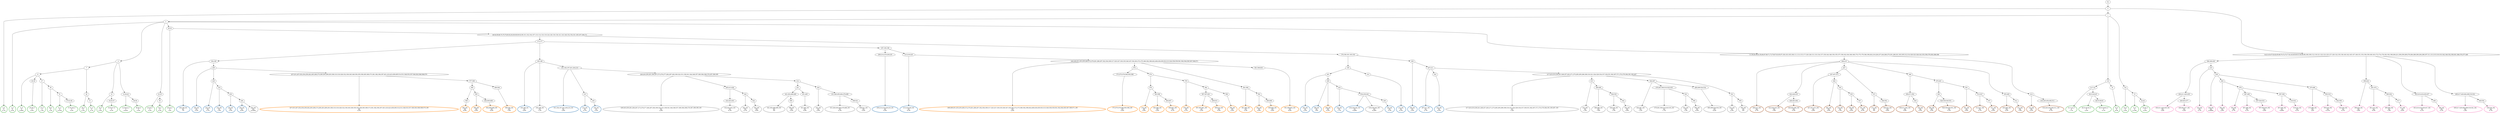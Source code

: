 digraph T {
	{
		rank=same
		279 [penwidth=3,colorscheme=set19,color=3,label="0_P\nP\n5.1%"]
		276 [penwidth=3,colorscheme=set19,color=3,label="2_P\nP\n4.5%"]
		272 [penwidth=3,colorscheme=set19,color=3,label="13_P\nP\n0.98%"]
		270 [penwidth=3,colorscheme=set19,color=3,label="20;39_P\nP\n5.6%"]
		268 [penwidth=3,colorscheme=set19,color=3,label="27_P\nP\n1.4%"]
		266 [penwidth=3,colorscheme=set19,color=3,label="38_P\nP\n1.2%"]
		264 [penwidth=3,colorscheme=set19,color=3,label="51_P\nP\n0.53%"]
		262 [penwidth=3,colorscheme=set19,color=3,label="57;61;64_P\nP\n5.4%"]
		260 [penwidth=3,colorscheme=set19,color=3,label="26_P\nP\n2.3%"]
		258 [penwidth=3,colorscheme=set19,color=3,label="31_P\nP\n5.1%"]
		256 [penwidth=3,colorscheme=set19,color=3,label="10_P\nP\n2.4%"]
		254 [penwidth=3,colorscheme=set19,color=3,label="19;25;37_P\nP\n9.3%"]
		252 [penwidth=3,colorscheme=set19,color=3,label="12;36;42_P\nP\n0.62%"]
		250 [penwidth=3,colorscheme=set19,color=3,label="46;56_P\nP\n5.4%"]
		248 [penwidth=3,colorscheme=set19,color=3,label="23;35_P\nP\n5.2%"]
		246 [penwidth=3,colorscheme=set19,color=3,label="50_P\nP\n5.2%"]
		244 [penwidth=3,colorscheme=set19,color=3,label="29;34_P\nP\n12%"]
		241 [penwidth=3,colorscheme=set19,color=3,label="9;17;22_P\nP\n1.7%"]
		239 [penwidth=3,colorscheme=set19,color=3,label="28;33;40;45_P\nP\n2.4%"]
		237 [penwidth=3,colorscheme=set19,color=3,label="48;53;58;63_P\nP\n5.1%"]
		235 [penwidth=3,colorscheme=set19,color=3,label="16_P\nP\n6.5%"]
		233 [penwidth=3,colorscheme=set19,color=3,label="5;8_P\nP\n5.4%"]
		231 [penwidth=3,colorscheme=set19,color=3,label="15_P\nP\n0.19%"]
		229 [penwidth=3,colorscheme=set19,color=3,label="32;44_P\nP\n6.4%"]
		225 [penwidth=3,colorscheme=set19,color=2,label="184;189_M1\nM1\n7%"]
		223 [penwidth=3,colorscheme=set19,color=2,label="205_M1\nM1\n5.2%"]
		221 [penwidth=3,colorscheme=set19,color=2,label="220_M1\nM1\n3.1%"]
		219 [penwidth=3,colorscheme=set19,color=2,label="232_M1\nM1\n1.6%"]
		217 [penwidth=3,colorscheme=set19,color=2,label="236_M1\nM1\n3.5%"]
		215 [penwidth=3,colorscheme=set19,color=2,label="240_M1\nM1\n6.6%"]
		213 [penwidth=3,colorscheme=set19,color=2,label="185;188_M1\nM1\n4.8%"]
		211 [penwidth=3,colorscheme=set19,color=2,label="191;194;197;201;204;210_M1\nM1\n3.9%"]
		209 [penwidth=3,colorscheme=set19,color=2,label="215_M1\nM1\n4.1%"]
		207 [penwidth=3,colorscheme=set19,color=2,label="230_M1\nM1\n5.2%"]
		204 [penwidth=3,colorscheme=set19,color=2,label="209;214;219;229;235_M1\nM1\n5.5%"]
		202 [penwidth=3,colorscheme=set19,color=2,label="213;218;225_M1\nM1\n6.3%"]
		198 [penwidth=3,colorscheme=set19,color=2,label="203_M1\nM1\n2.2%"]
		196 [penwidth=3,colorscheme=set19,color=2,label="208_M1\nM1\n15%"]
		194 [penwidth=3,colorscheme=set19,color=2,label="224_M1\nM1\n1.1%"]
		192 [penwidth=3,colorscheme=set19,color=2,label="234;239;242_M1\nM1\n0.49%"]
		190 [penwidth=3,colorscheme=set19,color=2,label="245_M1\nM1\n5.3%"]
		188 [penwidth=3,colorscheme=set19,color=2,label="212_M1\nM1\n6.3%"]
		186 [penwidth=3,colorscheme=set19,color=2,label="200_M1\nM1\n3.4%"]
		184 [penwidth=3,colorscheme=set19,color=2,label="207;211_M1\nM1\n2.7%"]
		182 [penwidth=3,colorscheme=set19,color=2,label="222_M1\nM1\n6.5%"]
		178 [penwidth=3,colorscheme=set19,color=8,label="404;411;420;439_M2\nM2\n3.6%"]
		176 [penwidth=3,colorscheme=set19,color=8,label="449;463;477_M2\nM2\n5.4%"]
		174 [penwidth=3,colorscheme=set19,color=8,label="419_M2\nM2\n4.1%"]
		172 [penwidth=3,colorscheme=set19,color=8,label="438_M2\nM2\n0.068%"]
		170 [penwidth=3,colorscheme=set19,color=8,label="462_M2\nM2\n2.8%"]
		168 [penwidth=3,colorscheme=set19,color=8,label="476_M2\nM2\n4.7%"]
		166 [penwidth=3,colorscheme=set19,color=8,label="487;498_M2\nM2\n4.1%"]
		164 [penwidth=3,colorscheme=set19,color=8,label="507;520;533_M2\nM2\n5.9%"]
		162 [penwidth=3,colorscheme=set19,color=8,label="497;506_M2\nM2\n0.89%"]
		160 [penwidth=3,colorscheme=set19,color=8,label="519;532_M2\nM2\n8.1%"]
		158 [penwidth=3,colorscheme=set19,color=8,label="475;486_M2\nM2\n12%"]
		156 [penwidth=3,colorscheme=set19,color=8,label="505;518_M2\nM2\n0.31%"]
		154 [penwidth=3,colorscheme=set19,color=8,label="542;550_M2\nM2\n8.1%"]
		152 [penwidth=3,colorscheme=set19,color=8,label="399;424_M2\nM2\n3.8%"]
		150 [penwidth=3,colorscheme=set19,color=8,label="461;474_M2\nM2\n9.5%"]
		148 [penwidth=3,colorscheme=set19,color=8,label="485;504_M2\nM2\n1.9%"]
		146 [penwidth=3,colorscheme=set19,color=8,label="517_M2\nM2\n8.4%"]
		144 [penwidth=3,colorscheme=set19,color=8,label="403;410;418;430;437_M2\nM2\n4.1%"]
		142 [penwidth=3,colorscheme=set19,color=8,label="460_M2\nM2\n5.1%"]
		140 [penwidth=3,colorscheme=set19,color=8,label="409;417;429;484;496;516;541_M2\nM2\n1.8%"]
		138 [penwidth=3,colorscheme=set19,color=8,label="549;554_M2\nM2\n5.7%"]
		137 [penwidth=3,colorscheme=set19,color=9,label="240_M3\nM3\n0.036%"]
		136 [penwidth=3,colorscheme=set19,color=9,label="185;188_M3\nM3\n1.2%"]
		134 [penwidth=3,colorscheme=set19,color=9,label="226;243;250;261;264;267;273;276;277;282;287;292;300;322;331;338;341;344;348;357;360;364;368;376;387;390;395_M3\nM3\n2.8%"]
		131 [penwidth=3,colorscheme=set19,color=9,label="432;443;453_M3\nM3\n6.3%"]
		129 [penwidth=3,colorscheme=set19,color=9,label="442_M3\nM3\n4.1%"]
		127 [penwidth=3,colorscheme=set19,color=9,label="522_M3\nM3\n5.8%"]
		123 [penwidth=3,colorscheme=set19,color=9,label="441;452;466;489_M3\nM3\n5%"]
		121 [penwidth=3,colorscheme=set19,color=9,label="509_M3\nM3\n5.4%"]
		119 [penwidth=3,colorscheme=set19,color=9,label="451;465_M3\nM3\n5.9%"]
		117 [penwidth=3,colorscheme=set19,color=9,label="425_M3\nM3\n2.6%"]
		115 [penwidth=3,colorscheme=set19,color=9,label="431;440;450;464;478;488_M3\nM3\n4.3%"]
		113 [penwidth=3,colorscheme=set19,color=9,label="508;521_M3\nM3\n5.4%"]
		112 [penwidth=3,colorscheme=set19,color=9,label="234;239;242_M3\nM3\n0.29%"]
		110 [penwidth=3,colorscheme=set19,color=9,label="217;223;233;238;241;248;257;263;271;275;285;295;296;308;316;321;324;329;334;337;339;351;362;367;371;374;379;384;391;393;407_M3\nM3\n7.4%"]
		108 [penwidth=3,colorscheme=set19,color=9,label="433_M3\nM3\n1.2%"]
		106 [penwidth=3,colorscheme=set19,color=9,label="468;480_M3\nM3\n7.8%"]
		104 [penwidth=3,colorscheme=set19,color=9,label="526;536_M3\nM3\n1.5%"]
		102 [penwidth=3,colorscheme=set19,color=9,label="544_M3\nM3\n5.8%"]
		100 [penwidth=3,colorscheme=set19,color=9,label="444;467_M3\nM3\n1.2%"]
		98 [penwidth=3,colorscheme=set19,color=9,label="479;491;500;510;525;535_M3\nM3\n1.7%"]
		96 [penwidth=3,colorscheme=set19,color=9,label="543_M3\nM3\n1.2%"]
		94 [penwidth=3,colorscheme=set19,color=9,label="556_M3\nM3\n6.4%"]
		92 [penwidth=3,colorscheme=set19,color=9,label="490;499;524;534_M3\nM3\n8.4%"]
		90 [penwidth=3,colorscheme=set19,color=9,label="523_M3\nM3\n2.4%"]
		88 [penwidth=3,colorscheme=set19,color=9,label="555_M3\nM3\n6%"]
		85 [penwidth=3,colorscheme=set19,color=7,label="406;415_M4\nM4\n2.7%"]
		83 [penwidth=3,colorscheme=set19,color=7,label="422;428;435_M4\nM4\n7.8%"]
		81 [penwidth=3,colorscheme=set19,color=7,label="448;483;494_M4\nM4\n5.3%"]
		78 [penwidth=3,colorscheme=set19,color=7,label="447;457;473_M4\nM4\n2.8%"]
		76 [penwidth=3,colorscheme=set19,color=7,label="482_M4\nM4\n2.6%"]
		74 [penwidth=3,colorscheme=set19,color=7,label="530_M4\nM4\n1.5%"]
		72 [penwidth=3,colorscheme=set19,color=7,label="539_M4\nM4\n8.4%"]
		70 [penwidth=3,colorscheme=set19,color=7,label="547_M4\nM4\n6.3%"]
		68 [penwidth=3,colorscheme=set19,color=7,label="472_M4\nM4\n5%"]
		66 [penwidth=3,colorscheme=set19,color=7,label="546;552_M4\nM4\n5.6%"]
		63 [penwidth=3,colorscheme=set19,color=7,label="456;471;502_M4\nM4\n3.8%"]
		61 [penwidth=3,colorscheme=set19,color=7,label="529_M4\nM4\n5.5%"]
		58 [penwidth=3,colorscheme=set19,color=7,label="493_M4\nM4\n3.5%"]
		56 [penwidth=3,colorscheme=set19,color=7,label="528;538;545;551_M4\nM4\n5.3%"]
		54 [penwidth=3,colorscheme=set19,color=7,label="501_M4\nM4\n5.6%"]
		52 [penwidth=3,colorscheme=set19,color=7,label="513;527_M4\nM4\n2.1%"]
		50 [penwidth=3,colorscheme=set19,color=7,label="537_M4\nM4\n6.4%"]
		48 [penwidth=3,colorscheme=set19,color=7,label="455;469_M4\nM4\n2.2%"]
		46 [penwidth=3,colorscheme=set19,color=7,label="512_M4\nM4\n7.6%"]
		44 [penwidth=3,colorscheme=set19,color=7,label="414_M4\nM4\n4.2%"]
		42 [penwidth=3,colorscheme=set19,color=7,label="434;445;454;492;511_M4\nM4\n5.7%"]
		40 [penwidth=3,colorscheme=set19,color=5,label="227;231;247;252;254;258;262;265;268;274;280;283;289;293;306;310;318;328;332;336;345;349;350;355;358;365;369;373;381;382;394;397;401;416;423;458;495;514;531;548;553;557;560;563;566;568;570_M5\nM5\n4.5%"]
		36 [penwidth=3,colorscheme=set19,color=5,label="590_M5\nM5\n8.9%"]
		34 [penwidth=3,colorscheme=set19,color=5,label="595_M5\nM5\n6.9%"]
		32 [penwidth=3,colorscheme=set19,color=5,label="602;605;608_M5\nM5\n6.9%"]
		30 [penwidth=3,colorscheme=set19,color=5,label="589;594_M5\nM5\n7.6%"]
		28 [penwidth=3,colorscheme=set19,color=5,label="246;249;251;253;255;260;272;279;281;286;297;302;304;309;317;325;327;330;335;340;347;354;363;372;375;380;392;398;402;408;436;459;503;515;540;558;559;561;562;564;565;567;569;571_M5\nM5\n2.9%"]
		25 [penwidth=3,colorscheme=set19,color=5,label="573;575;579;584;593;598_M5\nM5\n5.9%"]
		22 [penwidth=3,colorscheme=set19,color=5,label="576_M5\nM5\n3.6%"]
		20 [penwidth=3,colorscheme=set19,color=5,label="583;588_M5\nM5\n2.4%"]
		18 [penwidth=3,colorscheme=set19,color=5,label="604;607_M5\nM5\n9.1%"]
		16 [penwidth=3,colorscheme=set19,color=5,label="578_M5\nM5\n4.1%"]
		13 [penwidth=3,colorscheme=set19,color=5,label="587;597;601_M5\nM5\n2.5%"]
		11 [penwidth=3,colorscheme=set19,color=5,label="609;610_M5\nM5\n5.5%"]
		9 [penwidth=3,colorscheme=set19,color=5,label="596_M5\nM5\n5.4%"]
		7 [penwidth=3,colorscheme=set19,color=5,label="581;586_M5\nM5\n3.3%"]
		5 [penwidth=3,colorscheme=set19,color=5,label="592_M5\nM5\n4.8%"]
		3 [penwidth=3,colorscheme=set19,color=5,label="600;606_M5\nM5\n5.6%"]
		1 [penwidth=3,colorscheme=set19,color=5,label="591;599;603_M5\nM5\n9.8%"]
		0 [penwidth=3,colorscheme=set19,color=5,label="208_M5\nM5\n0.2%"]
	}
	281 [label="GL"]
	280 [label="0"]
	278 [label="1"]
	277 [label="2"]
	275 [label="4"]
	274 [label="7"]
	273 [label="13"]
	271 [label="20;39"]
	269 [label="27"]
	267 [label="38"]
	265 [label="51"]
	263 [label="57;61;64"]
	261 [label="26"]
	259 [label="31"]
	257 [label="10"]
	255 [label="19;25;37"]
	253 [label="12;36;42"]
	251 [label="46;56"]
	249 [label="23;35"]
	247 [label="50"]
	245 [label="29;34"]
	243 [label="3;6"]
	242 [label="9;17;22"]
	240 [label="28;33;40;45"]
	238 [label="48;53;58;63"]
	236 [label="16"]
	234 [label="5;8"]
	232 [label="15"]
	230 [label="32;44"]
	228 [label="49;54;59;66;74;76;78;80;82;84;86;88;89;92;99;101;102;104;107;110;114;116;119;124;126;130;136;141;143;146;152;154;161;165;167;169;171"]
	227 [label="173;177"]
	226 [label="184;189"]
	224 [label="205"]
	222 [label="220"]
	220 [label="232"]
	218 [label="236"]
	216 [label="240"]
	214 [label="185;188"]
	212 [label="191;194;197;201;204;210"]
	210 [label="215"]
	208 [label="230"]
	206 [label="187;190;196"]
	205 [label="209;214;219;229;235"]
	203 [label="213;218;225"]
	201 [label="176;180;181;183;193"]
	200 [label="195"]
	199 [label="203"]
	197 [label="208"]
	195 [label="224"]
	193 [label="234;239;242"]
	191 [label="245"]
	189 [label="212"]
	187 [label="200"]
	185 [label="207;211"]
	183 [label="222"]
	181 [label="14;21;43;47;52;62;65;68;70;72;75;77;81;83;85;90;91;94;96;98;106;109;112;118;121;122;123;125;127;129;132;135;138;140;142;145;147;149;151;153;156;159;160;163;172;174;178;182;192;198;206;221;256;259;269;278;284;288;290;294;298;307;311;313;315;319;333;342;346;352;359;361;366;370;377;385"]
	180 [label="386;389;400"]
	179 [label="404;411;420;439"]
	177 [label="449;463;477"]
	175 [label="419"]
	173 [label="438"]
	171 [label="462"]
	169 [label="476"]
	167 [label="487;498"]
	165 [label="507;520;533"]
	163 [label="497;506"]
	161 [label="519;532"]
	159 [label="475;486"]
	157 [label="505;518"]
	155 [label="542;550"]
	153 [label="399;424"]
	151 [label="461;474"]
	149 [label="485;504"]
	147 [label="517"]
	145 [label="403;410;418;430;437"]
	143 [label="460"]
	141 [label="409;417;429;484;496;516;541"]
	139 [label="549;554"]
	135 [label="226;243;250;261;264;267;273;276;277;282;287;292;300;322;331;338;341;344;348;357;360;364;368;376;387;390;395"]
	133 [label="405;413;426"]
	132 [label="432;443;453"]
	130 [label="442"]
	128 [label="522"]
	126 [label="412"]
	125 [label="421"]
	124 [label="441;452;466;489"]
	122 [label="509"]
	120 [label="451;465"]
	118 [label="425"]
	116 [label="431;440;450;464;478;488"]
	114 [label="508;521"]
	111 [label="217;223;233;238;241;248;257;263;271;275;285;295;296;308;316;321;324;329;334;337;339;351;362;367;371;374;379;384;391;393;407"]
	109 [label="433"]
	107 [label="468;480"]
	105 [label="526;536"]
	103 [label="544"]
	101 [label="444;467"]
	99 [label="479;491;500;510;525;535"]
	97 [label="543"]
	95 [label="556"]
	93 [label="490;499;524;534"]
	91 [label="523"]
	89 [label="555"]
	87 [label="11;18;24;30;41;55;60;67;69;71;73;79;87;93;95;97;100;103;105;108;111;113;115;117;120;128;131;133;134;137;139;144;148;150;155;157;158;162;164;166;168;170;175;179;186;199;202;216;228;237;244;266;270;291;299;301;303;305;312;314;320;323;326;343;353;356;378;383;388;396"]
	86 [label="406;415"]
	84 [label="422;428;435"]
	82 [label="448;483;494"]
	80 [label="427"]
	79 [label="447;457;473"]
	77 [label="482"]
	75 [label="530"]
	73 [label="539"]
	71 [label="547"]
	69 [label="472"]
	67 [label="546;552"]
	65 [label="446"]
	64 [label="456;471;502"]
	62 [label="529"]
	60 [label="470;481"]
	59 [label="493"]
	57 [label="528;538;545;551"]
	55 [label="501"]
	53 [label="513;527"]
	51 [label="537"]
	49 [label="455;469"]
	47 [label="512"]
	45 [label="414"]
	43 [label="434;445;454;492;511"]
	41 [label="227;231;247;252;254;258;262;265;268;274;280;283;289;293;306;310;318;328;332;336;345;349;350;355;358;365;369;373;381;382;394;397;401;416;423;458;495;514;531;548;553;557;560;563;566;568;570"]
	39 [label="577;580"]
	38 [label="585"]
	37 [label="590"]
	35 [label="595"]
	33 [label="602;605;608"]
	31 [label="589;594"]
	29 [label="246;249;251;253;255;260;272;279;281;286;297;302;304;309;317;325;327;330;335;340;347;354;363;372;375;380;392;398;402;408;436;459;503;515;540;558;559;561;562;564;565;567;569;571"]
	27 [label="572"]
	26 [label="573;575;579;584;593;598"]
	24 [label="574"]
	23 [label="576"]
	21 [label="583;588"]
	19 [label="604;607"]
	17 [label="578"]
	15 [label="582"]
	14 [label="587;597;601"]
	12 [label="609;610"]
	10 [label="596"]
	8 [label="581;586"]
	6 [label="592"]
	4 [label="600;606"]
	2 [label="591;599;603"]
	281 -> 280
	280 -> 279
	280 -> 278
	280 -> 181
	278 -> 277
	278 -> 243
	278 -> 234
	277 -> 276
	277 -> 275
	277 -> 249
	277 -> 245
	277 -> 87
	275 -> 274
	275 -> 257
	275 -> 253
	274 -> 273
	274 -> 261
	273 -> 272
	273 -> 271
	273 -> 269
	271 -> 270
	269 -> 268
	269 -> 267
	267 -> 266
	267 -> 265
	265 -> 264
	265 -> 263
	263 -> 262
	261 -> 260
	261 -> 259
	259 -> 258
	257 -> 256
	257 -> 255
	255 -> 254
	253 -> 252
	253 -> 251
	251 -> 250
	249 -> 248
	249 -> 247
	247 -> 246
	245 -> 244
	245 -> 228
	243 -> 242
	243 -> 236
	242 -> 241
	242 -> 240
	240 -> 239
	240 -> 238
	238 -> 237
	236 -> 235
	234 -> 233
	234 -> 232
	232 -> 231
	232 -> 230
	230 -> 229
	228 -> 227
	228 -> 201
	227 -> 226
	227 -> 214
	227 -> 206
	226 -> 225
	226 -> 224
	224 -> 223
	224 -> 222
	224 -> 41
	222 -> 221
	222 -> 220
	220 -> 219
	220 -> 218
	218 -> 217
	218 -> 216
	216 -> 215
	216 -> 137
	214 -> 213
	214 -> 212
	214 -> 136
	212 -> 211
	212 -> 210
	212 -> 135
	210 -> 209
	210 -> 208
	208 -> 207
	206 -> 205
	206 -> 203
	205 -> 204
	203 -> 202
	203 -> 29
	201 -> 200
	201 -> 187
	200 -> 199
	200 -> 189
	199 -> 198
	199 -> 197
	197 -> 196
	197 -> 195
	197 -> 0
	195 -> 194
	195 -> 193
	193 -> 192
	193 -> 191
	193 -> 112
	191 -> 190
	189 -> 188
	187 -> 186
	187 -> 185
	185 -> 184
	185 -> 183
	185 -> 111
	183 -> 182
	181 -> 180
	181 -> 153
	181 -> 145
	181 -> 141
	180 -> 179
	180 -> 175
	179 -> 178
	179 -> 177
	177 -> 176
	175 -> 174
	175 -> 173
	173 -> 172
	173 -> 171
	173 -> 159
	171 -> 170
	171 -> 169
	169 -> 168
	169 -> 167
	169 -> 163
	167 -> 166
	167 -> 165
	165 -> 164
	163 -> 162
	163 -> 161
	161 -> 160
	159 -> 158
	159 -> 157
	157 -> 156
	157 -> 155
	155 -> 154
	153 -> 152
	153 -> 151
	151 -> 150
	151 -> 149
	149 -> 148
	149 -> 147
	147 -> 146
	145 -> 144
	145 -> 143
	143 -> 142
	141 -> 140
	141 -> 139
	139 -> 138
	135 -> 134
	135 -> 133
	135 -> 126
	133 -> 132
	133 -> 130
	132 -> 131
	130 -> 129
	130 -> 128
	128 -> 127
	126 -> 125
	126 -> 118
	125 -> 124
	125 -> 120
	124 -> 123
	124 -> 122
	122 -> 121
	120 -> 119
	118 -> 117
	118 -> 116
	116 -> 115
	116 -> 114
	114 -> 113
	111 -> 110
	111 -> 109
	111 -> 101
	111 -> 91
	109 -> 108
	109 -> 107
	107 -> 106
	107 -> 105
	105 -> 104
	105 -> 103
	103 -> 102
	101 -> 100
	101 -> 99
	101 -> 93
	99 -> 98
	99 -> 97
	97 -> 96
	97 -> 95
	95 -> 94
	93 -> 92
	91 -> 90
	91 -> 89
	89 -> 88
	87 -> 86
	87 -> 45
	86 -> 85
	86 -> 84
	86 -> 80
	86 -> 65
	86 -> 49
	84 -> 83
	84 -> 82
	82 -> 81
	80 -> 79
	80 -> 69
	79 -> 78
	79 -> 77
	77 -> 76
	77 -> 75
	75 -> 74
	75 -> 73
	73 -> 72
	73 -> 71
	71 -> 70
	69 -> 68
	69 -> 67
	67 -> 66
	65 -> 64
	65 -> 60
	64 -> 63
	64 -> 62
	62 -> 61
	60 -> 59
	60 -> 55
	59 -> 58
	59 -> 57
	57 -> 56
	55 -> 54
	55 -> 53
	53 -> 52
	53 -> 51
	51 -> 50
	49 -> 48
	49 -> 47
	47 -> 46
	45 -> 44
	45 -> 43
	43 -> 42
	41 -> 40
	41 -> 39
	39 -> 38
	39 -> 31
	38 -> 37
	38 -> 35
	37 -> 36
	35 -> 34
	35 -> 33
	33 -> 32
	31 -> 30
	29 -> 28
	29 -> 27
	29 -> 8
	29 -> 2
	27 -> 26
	27 -> 24
	26 -> 25
	24 -> 23
	24 -> 17
	23 -> 22
	23 -> 21
	21 -> 20
	21 -> 19
	19 -> 18
	17 -> 16
	17 -> 15
	15 -> 14
	15 -> 10
	14 -> 13
	14 -> 12
	12 -> 11
	10 -> 9
	8 -> 7
	8 -> 6
	6 -> 5
	6 -> 4
	4 -> 3
	2 -> 1
}
